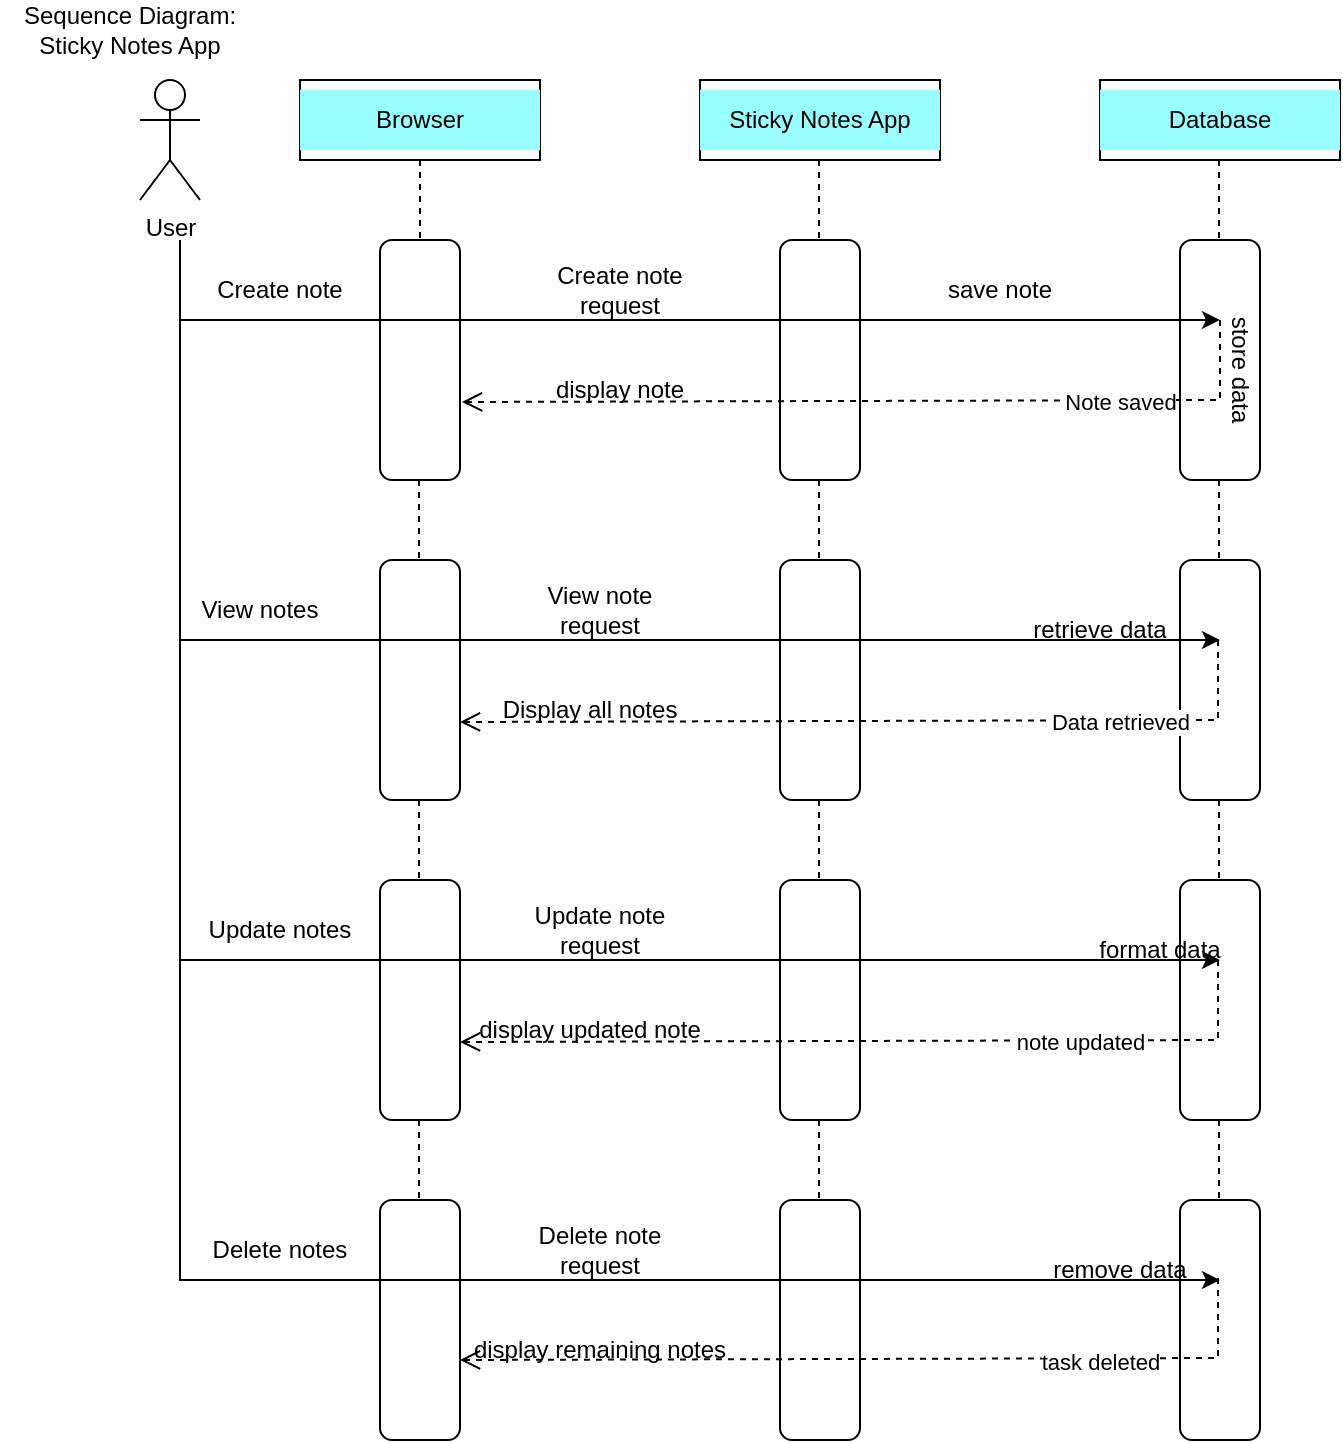 <mxfile version="26.2.13">
  <diagram name="Page-1" id="5h2khtITWpPfNjAynRqW">
    <mxGraphModel dx="1105" dy="431" grid="1" gridSize="10" guides="1" tooltips="1" connect="1" arrows="1" fold="1" page="1" pageScale="1" pageWidth="827" pageHeight="1169" math="0" shadow="0">
      <root>
        <mxCell id="0" />
        <mxCell id="1" parent="0" />
        <mxCell id="Q-lIby3kDeYVHZM-KuKh-1" value="User" style="shape=umlActor;verticalLabelPosition=bottom;verticalAlign=top;html=1;outlineConnect=0;" vertex="1" parent="1">
          <mxGeometry x="80" y="40" width="30" height="60" as="geometry" />
        </mxCell>
        <mxCell id="Q-lIby3kDeYVHZM-KuKh-2" value="Sequence Diagram: Sticky Notes App" style="text;strokeColor=none;align=center;fillColor=none;html=1;verticalAlign=middle;whiteSpace=wrap;rounded=0;" vertex="1" parent="1">
          <mxGeometry x="10" width="130" height="30" as="geometry" />
        </mxCell>
        <mxCell id="Q-lIby3kDeYVHZM-KuKh-5" value="" style="rounded=0;whiteSpace=wrap;html=1;" vertex="1" parent="1">
          <mxGeometry x="160" y="40" width="120" height="40" as="geometry" />
        </mxCell>
        <mxCell id="Q-lIby3kDeYVHZM-KuKh-6" value="" style="rounded=0;whiteSpace=wrap;html=1;" vertex="1" parent="1">
          <mxGeometry x="560" y="40" width="120" height="40" as="geometry" />
        </mxCell>
        <mxCell id="Q-lIby3kDeYVHZM-KuKh-7" value="" style="rounded=0;whiteSpace=wrap;html=1;" vertex="1" parent="1">
          <mxGeometry x="360" y="40" width="120" height="40" as="geometry" />
        </mxCell>
        <mxCell id="Q-lIby3kDeYVHZM-KuKh-8" value="Sticky Notes App" style="text;strokeColor=none;align=center;fillColor=#99FFFF;html=1;verticalAlign=middle;whiteSpace=wrap;rounded=0;" vertex="1" parent="1">
          <mxGeometry x="360" y="45" width="120" height="30" as="geometry" />
        </mxCell>
        <mxCell id="Q-lIby3kDeYVHZM-KuKh-9" value="Browser" style="text;strokeColor=none;align=center;fillColor=#99FFFF;html=1;verticalAlign=middle;whiteSpace=wrap;rounded=0;" vertex="1" parent="1">
          <mxGeometry x="160" y="45" width="120" height="30" as="geometry" />
        </mxCell>
        <mxCell id="Q-lIby3kDeYVHZM-KuKh-10" value="Database" style="text;strokeColor=none;align=center;fillColor=#99FFFF;html=1;verticalAlign=middle;whiteSpace=wrap;rounded=0;" vertex="1" parent="1">
          <mxGeometry x="560" y="45" width="120" height="30" as="geometry" />
        </mxCell>
        <mxCell id="Q-lIby3kDeYVHZM-KuKh-11" value="" style="rounded=1;whiteSpace=wrap;html=1;rotation=90;" vertex="1" parent="1">
          <mxGeometry x="360" y="160" width="120" height="40" as="geometry" />
        </mxCell>
        <mxCell id="Q-lIby3kDeYVHZM-KuKh-12" value="" style="rounded=1;whiteSpace=wrap;html=1;rotation=90;" vertex="1" parent="1">
          <mxGeometry x="560" y="160" width="120" height="40" as="geometry" />
        </mxCell>
        <mxCell id="Q-lIby3kDeYVHZM-KuKh-13" value="" style="rounded=1;whiteSpace=wrap;html=1;rotation=90;" vertex="1" parent="1">
          <mxGeometry x="160" y="160" width="120" height="40" as="geometry" />
        </mxCell>
        <mxCell id="Q-lIby3kDeYVHZM-KuKh-14" value="" style="rounded=1;whiteSpace=wrap;html=1;rotation=90;" vertex="1" parent="1">
          <mxGeometry x="160" y="320" width="120" height="40" as="geometry" />
        </mxCell>
        <mxCell id="Q-lIby3kDeYVHZM-KuKh-17" value="" style="rounded=1;whiteSpace=wrap;html=1;rotation=90;" vertex="1" parent="1">
          <mxGeometry x="160" y="480" width="120" height="40" as="geometry" />
        </mxCell>
        <mxCell id="Q-lIby3kDeYVHZM-KuKh-18" value="" style="rounded=1;whiteSpace=wrap;html=1;rotation=90;" vertex="1" parent="1">
          <mxGeometry x="560" y="320" width="120" height="40" as="geometry" />
        </mxCell>
        <mxCell id="Q-lIby3kDeYVHZM-KuKh-19" value="" style="rounded=1;whiteSpace=wrap;html=1;rotation=90;" vertex="1" parent="1">
          <mxGeometry x="360" y="320" width="120" height="40" as="geometry" />
        </mxCell>
        <mxCell id="Q-lIby3kDeYVHZM-KuKh-20" value="" style="rounded=1;whiteSpace=wrap;html=1;rotation=90;" vertex="1" parent="1">
          <mxGeometry x="160" y="640" width="120" height="40" as="geometry" />
        </mxCell>
        <mxCell id="Q-lIby3kDeYVHZM-KuKh-21" value="" style="rounded=1;whiteSpace=wrap;html=1;rotation=90;" vertex="1" parent="1">
          <mxGeometry x="560" y="480" width="120" height="40" as="geometry" />
        </mxCell>
        <mxCell id="Q-lIby3kDeYVHZM-KuKh-22" value="" style="rounded=1;whiteSpace=wrap;html=1;rotation=90;" vertex="1" parent="1">
          <mxGeometry x="360" y="480" width="120" height="40" as="geometry" />
        </mxCell>
        <mxCell id="Q-lIby3kDeYVHZM-KuKh-23" value="" style="rounded=1;whiteSpace=wrap;html=1;rotation=90;" vertex="1" parent="1">
          <mxGeometry x="560" y="640" width="120" height="40" as="geometry" />
        </mxCell>
        <mxCell id="Q-lIby3kDeYVHZM-KuKh-24" value="" style="rounded=1;whiteSpace=wrap;html=1;rotation=90;" vertex="1" parent="1">
          <mxGeometry x="360" y="640" width="120" height="40" as="geometry" />
        </mxCell>
        <mxCell id="Q-lIby3kDeYVHZM-KuKh-25" value="" style="endArrow=none;dashed=1;html=1;rounded=0;exitX=0.5;exitY=1;exitDx=0;exitDy=0;entryX=0;entryY=0.5;entryDx=0;entryDy=0;" edge="1" parent="1" source="Q-lIby3kDeYVHZM-KuKh-5" target="Q-lIby3kDeYVHZM-KuKh-13">
          <mxGeometry width="50" height="50" relative="1" as="geometry">
            <mxPoint x="390" y="290" as="sourcePoint" />
            <mxPoint x="440" y="240" as="targetPoint" />
          </mxGeometry>
        </mxCell>
        <mxCell id="Q-lIby3kDeYVHZM-KuKh-26" value="" style="endArrow=none;dashed=1;html=1;rounded=0;exitX=0.5;exitY=1;exitDx=0;exitDy=0;entryX=0;entryY=0.5;entryDx=0;entryDy=0;" edge="1" parent="1">
          <mxGeometry width="50" height="50" relative="1" as="geometry">
            <mxPoint x="619.5" y="80" as="sourcePoint" />
            <mxPoint x="619.5" y="120" as="targetPoint" />
          </mxGeometry>
        </mxCell>
        <mxCell id="Q-lIby3kDeYVHZM-KuKh-27" value="" style="endArrow=none;dashed=1;html=1;rounded=0;exitX=0.5;exitY=1;exitDx=0;exitDy=0;entryX=0;entryY=0.5;entryDx=0;entryDy=0;" edge="1" parent="1">
          <mxGeometry width="50" height="50" relative="1" as="geometry">
            <mxPoint x="619.5" y="240" as="sourcePoint" />
            <mxPoint x="619.5" y="280" as="targetPoint" />
          </mxGeometry>
        </mxCell>
        <mxCell id="Q-lIby3kDeYVHZM-KuKh-28" value="" style="endArrow=none;dashed=1;html=1;rounded=0;exitX=0.5;exitY=1;exitDx=0;exitDy=0;entryX=0;entryY=0.5;entryDx=0;entryDy=0;" edge="1" parent="1">
          <mxGeometry width="50" height="50" relative="1" as="geometry">
            <mxPoint x="419.5" y="240" as="sourcePoint" />
            <mxPoint x="419.5" y="280" as="targetPoint" />
          </mxGeometry>
        </mxCell>
        <mxCell id="Q-lIby3kDeYVHZM-KuKh-29" value="" style="endArrow=none;dashed=1;html=1;rounded=0;exitX=0.5;exitY=1;exitDx=0;exitDy=0;entryX=0;entryY=0.5;entryDx=0;entryDy=0;" edge="1" parent="1">
          <mxGeometry width="50" height="50" relative="1" as="geometry">
            <mxPoint x="419.5" y="80" as="sourcePoint" />
            <mxPoint x="419.5" y="120" as="targetPoint" />
          </mxGeometry>
        </mxCell>
        <mxCell id="Q-lIby3kDeYVHZM-KuKh-30" value="" style="endArrow=none;dashed=1;html=1;rounded=0;exitX=0.5;exitY=1;exitDx=0;exitDy=0;entryX=0;entryY=0.5;entryDx=0;entryDy=0;" edge="1" parent="1">
          <mxGeometry width="50" height="50" relative="1" as="geometry">
            <mxPoint x="219.5" y="400" as="sourcePoint" />
            <mxPoint x="219.5" y="440" as="targetPoint" />
          </mxGeometry>
        </mxCell>
        <mxCell id="Q-lIby3kDeYVHZM-KuKh-31" value="" style="endArrow=none;dashed=1;html=1;rounded=0;exitX=0.5;exitY=1;exitDx=0;exitDy=0;entryX=0;entryY=0.5;entryDx=0;entryDy=0;" edge="1" parent="1">
          <mxGeometry width="50" height="50" relative="1" as="geometry">
            <mxPoint x="219.5" y="240" as="sourcePoint" />
            <mxPoint x="219.5" y="280" as="targetPoint" />
          </mxGeometry>
        </mxCell>
        <mxCell id="Q-lIby3kDeYVHZM-KuKh-32" value="" style="endArrow=none;dashed=1;html=1;rounded=0;exitX=0.5;exitY=1;exitDx=0;exitDy=0;entryX=0;entryY=0.5;entryDx=0;entryDy=0;" edge="1" parent="1">
          <mxGeometry width="50" height="50" relative="1" as="geometry">
            <mxPoint x="419.5" y="400" as="sourcePoint" />
            <mxPoint x="419.5" y="440" as="targetPoint" />
          </mxGeometry>
        </mxCell>
        <mxCell id="Q-lIby3kDeYVHZM-KuKh-33" value="" style="endArrow=none;dashed=1;html=1;rounded=0;exitX=0.5;exitY=1;exitDx=0;exitDy=0;entryX=0;entryY=0.5;entryDx=0;entryDy=0;" edge="1" parent="1">
          <mxGeometry width="50" height="50" relative="1" as="geometry">
            <mxPoint x="619.5" y="400" as="sourcePoint" />
            <mxPoint x="619.5" y="440" as="targetPoint" />
          </mxGeometry>
        </mxCell>
        <mxCell id="Q-lIby3kDeYVHZM-KuKh-34" value="" style="endArrow=none;dashed=1;html=1;rounded=0;exitX=0.5;exitY=1;exitDx=0;exitDy=0;entryX=0;entryY=0.5;entryDx=0;entryDy=0;" edge="1" parent="1">
          <mxGeometry width="50" height="50" relative="1" as="geometry">
            <mxPoint x="219.5" y="560" as="sourcePoint" />
            <mxPoint x="219.5" y="600" as="targetPoint" />
          </mxGeometry>
        </mxCell>
        <mxCell id="Q-lIby3kDeYVHZM-KuKh-35" value="" style="endArrow=none;dashed=1;html=1;rounded=0;exitX=0.5;exitY=1;exitDx=0;exitDy=0;entryX=0;entryY=0.5;entryDx=0;entryDy=0;" edge="1" parent="1">
          <mxGeometry width="50" height="50" relative="1" as="geometry">
            <mxPoint x="419.5" y="560" as="sourcePoint" />
            <mxPoint x="419.5" y="600" as="targetPoint" />
          </mxGeometry>
        </mxCell>
        <mxCell id="Q-lIby3kDeYVHZM-KuKh-36" value="" style="endArrow=none;dashed=1;html=1;rounded=0;exitX=0.5;exitY=1;exitDx=0;exitDy=0;entryX=0;entryY=0.5;entryDx=0;entryDy=0;" edge="1" parent="1">
          <mxGeometry width="50" height="50" relative="1" as="geometry">
            <mxPoint x="619.5" y="560" as="sourcePoint" />
            <mxPoint x="619.5" y="600" as="targetPoint" />
          </mxGeometry>
        </mxCell>
        <mxCell id="Q-lIby3kDeYVHZM-KuKh-39" value="" style="endArrow=classic;html=1;rounded=0;entryX=0.333;entryY=0.5;entryDx=0;entryDy=0;entryPerimeter=0;" edge="1" parent="1" target="Q-lIby3kDeYVHZM-KuKh-12">
          <mxGeometry width="50" height="50" relative="1" as="geometry">
            <mxPoint x="100" y="120" as="sourcePoint" />
            <mxPoint x="440" y="130" as="targetPoint" />
            <Array as="points">
              <mxPoint x="100" y="160" />
            </Array>
          </mxGeometry>
        </mxCell>
        <mxCell id="Q-lIby3kDeYVHZM-KuKh-40" value="" style="endArrow=classic;html=1;rounded=0;entryX=0.333;entryY=0.5;entryDx=0;entryDy=0;entryPerimeter=0;" edge="1" parent="1">
          <mxGeometry width="50" height="50" relative="1" as="geometry">
            <mxPoint x="100" y="480" as="sourcePoint" />
            <mxPoint x="620" y="640" as="targetPoint" />
            <Array as="points">
              <mxPoint x="100" y="640" />
            </Array>
          </mxGeometry>
        </mxCell>
        <mxCell id="Q-lIby3kDeYVHZM-KuKh-41" value="" style="endArrow=classic;html=1;rounded=0;entryX=0.333;entryY=0.5;entryDx=0;entryDy=0;entryPerimeter=0;" edge="1" parent="1">
          <mxGeometry width="50" height="50" relative="1" as="geometry">
            <mxPoint x="100" y="310" as="sourcePoint" />
            <mxPoint x="620" y="480" as="targetPoint" />
            <Array as="points">
              <mxPoint x="100" y="480" />
            </Array>
          </mxGeometry>
        </mxCell>
        <mxCell id="Q-lIby3kDeYVHZM-KuKh-42" value="" style="endArrow=classic;html=1;rounded=0;entryX=0.333;entryY=0.5;entryDx=0;entryDy=0;entryPerimeter=0;" edge="1" parent="1">
          <mxGeometry width="50" height="50" relative="1" as="geometry">
            <mxPoint x="100" y="150" as="sourcePoint" />
            <mxPoint x="620" y="320" as="targetPoint" />
            <Array as="points">
              <mxPoint x="100" y="320" />
            </Array>
          </mxGeometry>
        </mxCell>
        <mxCell id="Q-lIby3kDeYVHZM-KuKh-43" value="Note saved" style="html=1;verticalAlign=bottom;endArrow=open;dashed=1;endSize=8;curved=0;rounded=0;entryX=0.675;entryY=-0.025;entryDx=0;entryDy=0;entryPerimeter=0;" edge="1" parent="1" target="Q-lIby3kDeYVHZM-KuKh-13">
          <mxGeometry x="-0.57" y="10" relative="1" as="geometry">
            <mxPoint x="620" y="160" as="sourcePoint" />
            <mxPoint x="370" y="220" as="targetPoint" />
            <Array as="points">
              <mxPoint x="620" y="200" />
            </Array>
            <mxPoint as="offset" />
          </mxGeometry>
        </mxCell>
        <mxCell id="Q-lIby3kDeYVHZM-KuKh-44" value="task deleted" style="html=1;verticalAlign=bottom;endArrow=open;dashed=1;endSize=8;curved=0;rounded=0;entryX=0.675;entryY=-0.025;entryDx=0;entryDy=0;entryPerimeter=0;" edge="1" parent="1">
          <mxGeometry x="-0.527" y="11" relative="1" as="geometry">
            <mxPoint x="619" y="639" as="sourcePoint" />
            <mxPoint x="240" y="680" as="targetPoint" />
            <Array as="points">
              <mxPoint x="619" y="679" />
            </Array>
            <mxPoint as="offset" />
          </mxGeometry>
        </mxCell>
        <mxCell id="Q-lIby3kDeYVHZM-KuKh-45" value="note updated" style="html=1;verticalAlign=bottom;endArrow=open;dashed=1;endSize=8;curved=0;rounded=0;entryX=0.675;entryY=-0.025;entryDx=0;entryDy=0;entryPerimeter=0;" edge="1" parent="1">
          <mxGeometry x="-0.48" y="10" relative="1" as="geometry">
            <mxPoint x="619" y="480" as="sourcePoint" />
            <mxPoint x="240" y="521" as="targetPoint" />
            <Array as="points">
              <mxPoint x="619" y="520" />
            </Array>
            <mxPoint as="offset" />
          </mxGeometry>
        </mxCell>
        <mxCell id="Q-lIby3kDeYVHZM-KuKh-46" value="Data retrieved" style="html=1;verticalAlign=bottom;endArrow=open;dashed=1;endSize=8;curved=0;rounded=0;entryX=0.675;entryY=-0.025;entryDx=0;entryDy=0;entryPerimeter=0;" edge="1" parent="1">
          <mxGeometry x="-0.575" y="10" relative="1" as="geometry">
            <mxPoint x="619" y="320" as="sourcePoint" />
            <mxPoint x="240" y="361" as="targetPoint" />
            <Array as="points">
              <mxPoint x="619" y="360" />
            </Array>
            <mxPoint as="offset" />
          </mxGeometry>
        </mxCell>
        <mxCell id="Q-lIby3kDeYVHZM-KuKh-47" value="Create note" style="text;strokeColor=none;align=center;fillColor=none;html=1;verticalAlign=middle;whiteSpace=wrap;rounded=0;" vertex="1" parent="1">
          <mxGeometry x="110" y="130" width="80" height="30" as="geometry" />
        </mxCell>
        <mxCell id="Q-lIby3kDeYVHZM-KuKh-50" value="Delete notes" style="text;strokeColor=none;align=center;fillColor=none;html=1;verticalAlign=middle;whiteSpace=wrap;rounded=0;" vertex="1" parent="1">
          <mxGeometry x="110" y="610" width="80" height="30" as="geometry" />
        </mxCell>
        <mxCell id="Q-lIby3kDeYVHZM-KuKh-51" value="Update notes" style="text;strokeColor=none;align=center;fillColor=none;html=1;verticalAlign=middle;whiteSpace=wrap;rounded=0;" vertex="1" parent="1">
          <mxGeometry x="110" y="450" width="80" height="30" as="geometry" />
        </mxCell>
        <mxCell id="Q-lIby3kDeYVHZM-KuKh-52" value="View notes" style="text;strokeColor=none;align=center;fillColor=none;html=1;verticalAlign=middle;whiteSpace=wrap;rounded=0;" vertex="1" parent="1">
          <mxGeometry x="100" y="290" width="80" height="30" as="geometry" />
        </mxCell>
        <mxCell id="Q-lIby3kDeYVHZM-KuKh-53" value="Create note&lt;div&gt;request&lt;/div&gt;" style="text;strokeColor=none;align=center;fillColor=none;html=1;verticalAlign=middle;whiteSpace=wrap;rounded=0;" vertex="1" parent="1">
          <mxGeometry x="280" y="130" width="80" height="30" as="geometry" />
        </mxCell>
        <mxCell id="Q-lIby3kDeYVHZM-KuKh-54" value="Delete note&lt;div&gt;request&lt;/div&gt;" style="text;strokeColor=none;align=center;fillColor=none;html=1;verticalAlign=middle;whiteSpace=wrap;rounded=0;" vertex="1" parent="1">
          <mxGeometry x="270" y="610" width="80" height="30" as="geometry" />
        </mxCell>
        <mxCell id="Q-lIby3kDeYVHZM-KuKh-55" value="Update note&lt;div&gt;request&lt;/div&gt;" style="text;strokeColor=none;align=center;fillColor=none;html=1;verticalAlign=middle;whiteSpace=wrap;rounded=0;" vertex="1" parent="1">
          <mxGeometry x="270" y="450" width="80" height="30" as="geometry" />
        </mxCell>
        <mxCell id="Q-lIby3kDeYVHZM-KuKh-56" value="View note&lt;div&gt;request&lt;/div&gt;" style="text;strokeColor=none;align=center;fillColor=none;html=1;verticalAlign=middle;whiteSpace=wrap;rounded=0;" vertex="1" parent="1">
          <mxGeometry x="270" y="290" width="80" height="30" as="geometry" />
        </mxCell>
        <mxCell id="Q-lIby3kDeYVHZM-KuKh-57" value="save note" style="text;strokeColor=none;align=center;fillColor=none;html=1;verticalAlign=middle;whiteSpace=wrap;rounded=0;" vertex="1" parent="1">
          <mxGeometry x="470" y="130" width="80" height="30" as="geometry" />
        </mxCell>
        <mxCell id="Q-lIby3kDeYVHZM-KuKh-58" value="store data" style="text;strokeColor=none;align=center;fillColor=none;html=1;verticalAlign=middle;whiteSpace=wrap;rounded=0;rotation=90;" vertex="1" parent="1">
          <mxGeometry x="590" y="170" width="80" height="30" as="geometry" />
        </mxCell>
        <mxCell id="Q-lIby3kDeYVHZM-KuKh-59" value="display note" style="text;strokeColor=none;align=center;fillColor=none;html=1;verticalAlign=middle;whiteSpace=wrap;rounded=0;" vertex="1" parent="1">
          <mxGeometry x="280" y="180" width="80" height="30" as="geometry" />
        </mxCell>
        <mxCell id="Q-lIby3kDeYVHZM-KuKh-62" value="retrieve data" style="text;strokeColor=none;align=center;fillColor=none;html=1;verticalAlign=middle;whiteSpace=wrap;rounded=0;" vertex="1" parent="1">
          <mxGeometry x="520" y="300" width="80" height="30" as="geometry" />
        </mxCell>
        <mxCell id="Q-lIby3kDeYVHZM-KuKh-65" value="Display all notes" style="text;strokeColor=none;align=center;fillColor=none;html=1;verticalAlign=middle;whiteSpace=wrap;rounded=0;" vertex="1" parent="1">
          <mxGeometry x="250" y="340" width="110" height="30" as="geometry" />
        </mxCell>
        <mxCell id="Q-lIby3kDeYVHZM-KuKh-66" value="format data" style="text;strokeColor=none;align=center;fillColor=none;html=1;verticalAlign=middle;whiteSpace=wrap;rounded=0;" vertex="1" parent="1">
          <mxGeometry x="550" y="460" width="80" height="30" as="geometry" />
        </mxCell>
        <mxCell id="Q-lIby3kDeYVHZM-KuKh-67" value="display updated note" style="text;strokeColor=none;align=center;fillColor=none;html=1;verticalAlign=middle;whiteSpace=wrap;rounded=0;" vertex="1" parent="1">
          <mxGeometry x="245" y="500" width="120" height="30" as="geometry" />
        </mxCell>
        <mxCell id="Q-lIby3kDeYVHZM-KuKh-69" value="remove data" style="text;strokeColor=none;align=center;fillColor=none;html=1;verticalAlign=middle;whiteSpace=wrap;rounded=0;" vertex="1" parent="1">
          <mxGeometry x="530" y="620" width="80" height="30" as="geometry" />
        </mxCell>
        <mxCell id="Q-lIby3kDeYVHZM-KuKh-71" value="display remaining notes" style="text;strokeColor=none;align=center;fillColor=none;html=1;verticalAlign=middle;whiteSpace=wrap;rounded=0;" vertex="1" parent="1">
          <mxGeometry x="245" y="660" width="130" height="30" as="geometry" />
        </mxCell>
      </root>
    </mxGraphModel>
  </diagram>
</mxfile>
